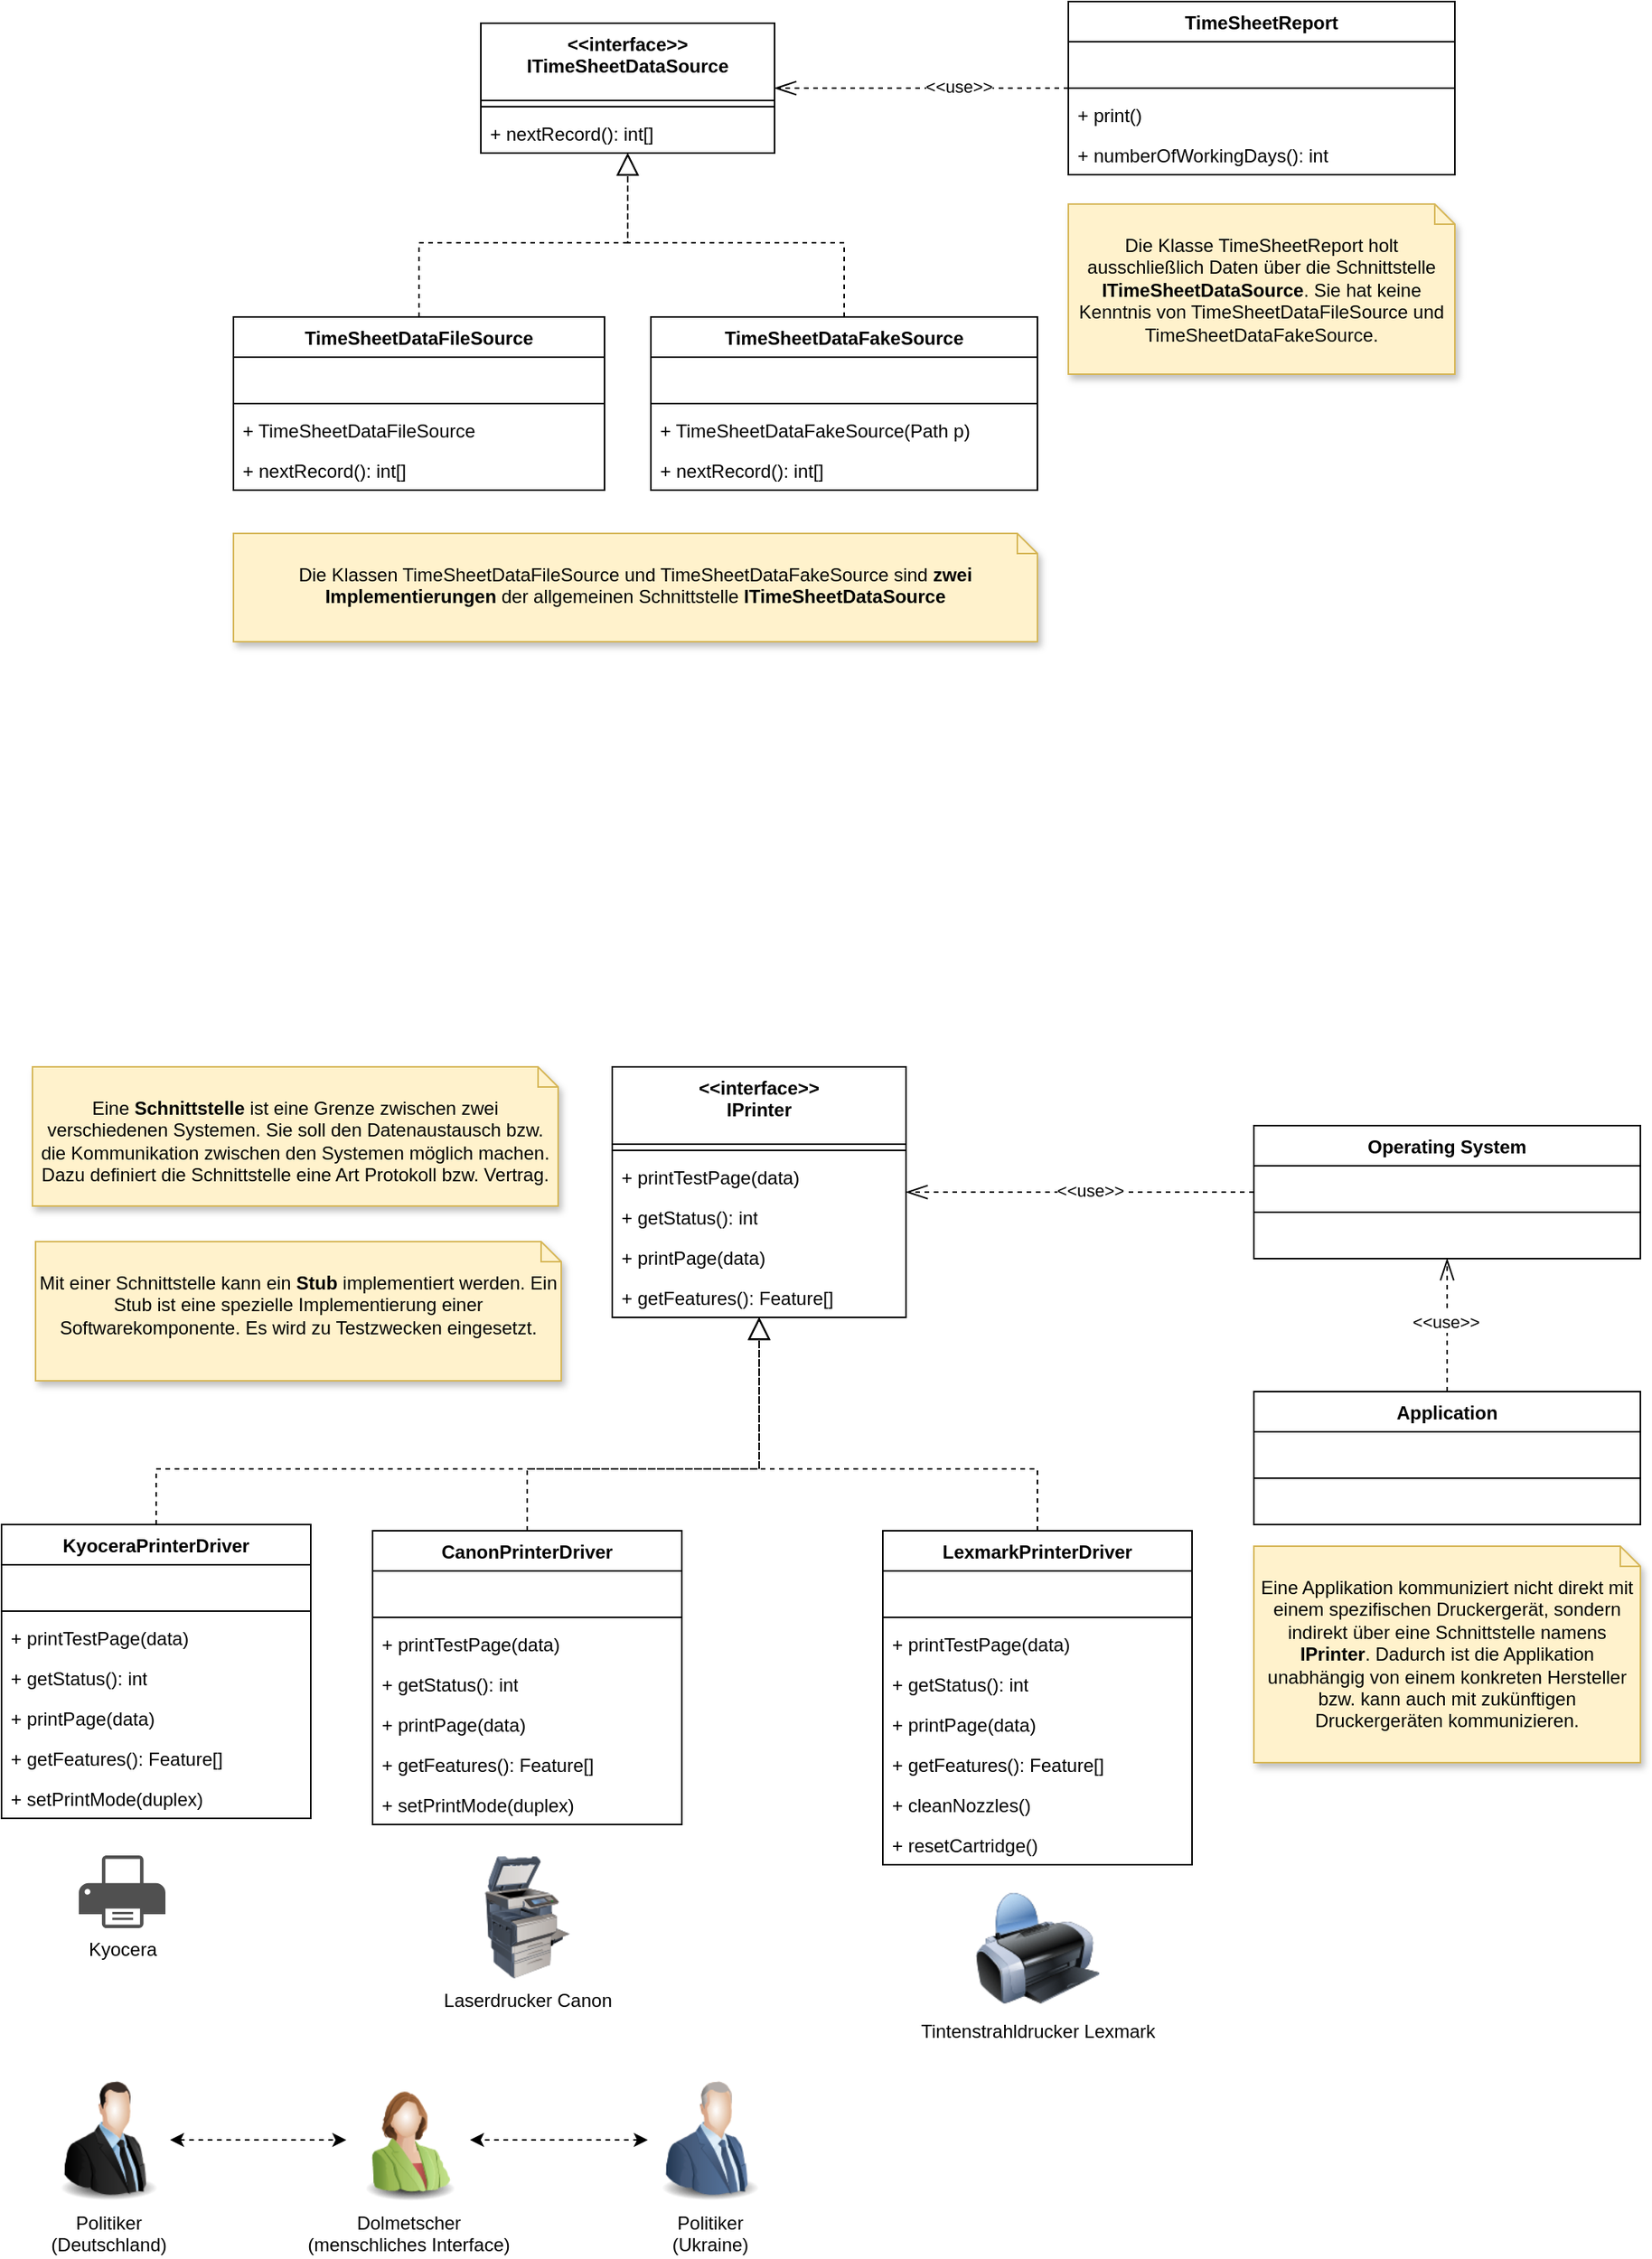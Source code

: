 <mxfile version="22.0.3" type="device">
  <diagram name="Seite-1" id="P_i2_rNFyiEeg7KbdnCs">
    <mxGraphModel dx="932" dy="475" grid="0" gridSize="10" guides="1" tooltips="1" connect="1" arrows="1" fold="1" page="1" pageScale="1" pageWidth="1169" pageHeight="827" math="0" shadow="0">
      <root>
        <mxCell id="0" />
        <mxCell id="1" parent="0" />
        <mxCell id="fiV_KCNM--oEto0AOW71-1" value="&amp;lt;&amp;lt;interface&amp;gt;&amp;gt;&lt;br&gt;ITimeSheetDataSource" style="swimlane;fontStyle=1;align=center;verticalAlign=top;childLayout=stackLayout;horizontal=1;startSize=50;horizontalStack=0;resizeParent=1;resizeParentMax=0;resizeLast=0;collapsible=1;marginBottom=0;whiteSpace=wrap;html=1;" parent="1" vertex="1">
          <mxGeometry x="330" y="179" width="190" height="84" as="geometry" />
        </mxCell>
        <mxCell id="fiV_KCNM--oEto0AOW71-3" value="" style="line;strokeWidth=1;fillColor=none;align=left;verticalAlign=middle;spacingTop=-1;spacingLeft=3;spacingRight=3;rotatable=0;labelPosition=right;points=[];portConstraint=eastwest;strokeColor=inherit;" parent="fiV_KCNM--oEto0AOW71-1" vertex="1">
          <mxGeometry y="50" width="190" height="8" as="geometry" />
        </mxCell>
        <mxCell id="fiV_KCNM--oEto0AOW71-4" value="+ nextRecord(): int[]" style="text;strokeColor=none;fillColor=none;align=left;verticalAlign=top;spacingLeft=4;spacingRight=4;overflow=hidden;rotatable=0;points=[[0,0.5],[1,0.5]];portConstraint=eastwest;whiteSpace=wrap;html=1;" parent="fiV_KCNM--oEto0AOW71-1" vertex="1">
          <mxGeometry y="58" width="190" height="26" as="geometry" />
        </mxCell>
        <mxCell id="fiV_KCNM--oEto0AOW71-15" style="edgeStyle=orthogonalEdgeStyle;rounded=0;orthogonalLoop=1;jettySize=auto;html=1;dashed=1;endArrow=block;endFill=0;endSize=12;" parent="1" source="fiV_KCNM--oEto0AOW71-5" target="fiV_KCNM--oEto0AOW71-1" edge="1">
          <mxGeometry relative="1" as="geometry" />
        </mxCell>
        <mxCell id="fiV_KCNM--oEto0AOW71-5" value="TimeSheetDataFileSource" style="swimlane;fontStyle=1;align=center;verticalAlign=top;childLayout=stackLayout;horizontal=1;startSize=26;horizontalStack=0;resizeParent=1;resizeParentMax=0;resizeLast=0;collapsible=1;marginBottom=0;whiteSpace=wrap;html=1;" parent="1" vertex="1">
          <mxGeometry x="170" y="369" width="240" height="112" as="geometry" />
        </mxCell>
        <mxCell id="fiV_KCNM--oEto0AOW71-6" value="&amp;nbsp;" style="text;strokeColor=none;fillColor=none;align=left;verticalAlign=top;spacingLeft=4;spacingRight=4;overflow=hidden;rotatable=0;points=[[0,0.5],[1,0.5]];portConstraint=eastwest;whiteSpace=wrap;html=1;" parent="fiV_KCNM--oEto0AOW71-5" vertex="1">
          <mxGeometry y="26" width="240" height="26" as="geometry" />
        </mxCell>
        <mxCell id="fiV_KCNM--oEto0AOW71-7" value="" style="line;strokeWidth=1;fillColor=none;align=left;verticalAlign=middle;spacingTop=-1;spacingLeft=3;spacingRight=3;rotatable=0;labelPosition=right;points=[];portConstraint=eastwest;strokeColor=inherit;" parent="fiV_KCNM--oEto0AOW71-5" vertex="1">
          <mxGeometry y="52" width="240" height="8" as="geometry" />
        </mxCell>
        <mxCell id="fiV_KCNM--oEto0AOW71-14" value="+ TimeSheetDataFileSource" style="text;strokeColor=none;fillColor=none;align=left;verticalAlign=top;spacingLeft=4;spacingRight=4;overflow=hidden;rotatable=0;points=[[0,0.5],[1,0.5]];portConstraint=eastwest;whiteSpace=wrap;html=1;" parent="fiV_KCNM--oEto0AOW71-5" vertex="1">
          <mxGeometry y="60" width="240" height="26" as="geometry" />
        </mxCell>
        <mxCell id="fiV_KCNM--oEto0AOW71-8" value="+ nextRecord(): int[]" style="text;strokeColor=none;fillColor=none;align=left;verticalAlign=top;spacingLeft=4;spacingRight=4;overflow=hidden;rotatable=0;points=[[0,0.5],[1,0.5]];portConstraint=eastwest;whiteSpace=wrap;html=1;" parent="fiV_KCNM--oEto0AOW71-5" vertex="1">
          <mxGeometry y="86" width="240" height="26" as="geometry" />
        </mxCell>
        <mxCell id="fiV_KCNM--oEto0AOW71-16" style="edgeStyle=orthogonalEdgeStyle;rounded=0;orthogonalLoop=1;jettySize=auto;html=1;dashed=1;endArrow=block;endFill=0;endSize=12;" parent="1" source="fiV_KCNM--oEto0AOW71-9" target="fiV_KCNM--oEto0AOW71-1" edge="1">
          <mxGeometry relative="1" as="geometry" />
        </mxCell>
        <mxCell id="fiV_KCNM--oEto0AOW71-9" value="TimeSheetDataFakeSource" style="swimlane;fontStyle=1;align=center;verticalAlign=top;childLayout=stackLayout;horizontal=1;startSize=26;horizontalStack=0;resizeParent=1;resizeParentMax=0;resizeLast=0;collapsible=1;marginBottom=0;whiteSpace=wrap;html=1;" parent="1" vertex="1">
          <mxGeometry x="440" y="369" width="250" height="112" as="geometry" />
        </mxCell>
        <mxCell id="fiV_KCNM--oEto0AOW71-10" value="&amp;nbsp;" style="text;strokeColor=none;fillColor=none;align=left;verticalAlign=top;spacingLeft=4;spacingRight=4;overflow=hidden;rotatable=0;points=[[0,0.5],[1,0.5]];portConstraint=eastwest;whiteSpace=wrap;html=1;" parent="fiV_KCNM--oEto0AOW71-9" vertex="1">
          <mxGeometry y="26" width="250" height="26" as="geometry" />
        </mxCell>
        <mxCell id="fiV_KCNM--oEto0AOW71-11" value="" style="line;strokeWidth=1;fillColor=none;align=left;verticalAlign=middle;spacingTop=-1;spacingLeft=3;spacingRight=3;rotatable=0;labelPosition=right;points=[];portConstraint=eastwest;strokeColor=inherit;" parent="fiV_KCNM--oEto0AOW71-9" vertex="1">
          <mxGeometry y="52" width="250" height="8" as="geometry" />
        </mxCell>
        <mxCell id="fiV_KCNM--oEto0AOW71-12" value="+ TimeSheetDataFakeSource(Path p)" style="text;strokeColor=none;fillColor=none;align=left;verticalAlign=top;spacingLeft=4;spacingRight=4;overflow=hidden;rotatable=0;points=[[0,0.5],[1,0.5]];portConstraint=eastwest;whiteSpace=wrap;html=1;" parent="fiV_KCNM--oEto0AOW71-9" vertex="1">
          <mxGeometry y="60" width="250" height="26" as="geometry" />
        </mxCell>
        <mxCell id="fiV_KCNM--oEto0AOW71-13" value="+ nextRecord(): int[]" style="text;strokeColor=none;fillColor=none;align=left;verticalAlign=top;spacingLeft=4;spacingRight=4;overflow=hidden;rotatable=0;points=[[0,0.5],[1,0.5]];portConstraint=eastwest;whiteSpace=wrap;html=1;" parent="fiV_KCNM--oEto0AOW71-9" vertex="1">
          <mxGeometry y="86" width="250" height="26" as="geometry" />
        </mxCell>
        <mxCell id="fiV_KCNM--oEto0AOW71-25" style="edgeStyle=orthogonalEdgeStyle;rounded=0;orthogonalLoop=1;jettySize=auto;html=1;dashed=1;endArrow=openThin;endFill=0;endSize=12;" parent="1" source="fiV_KCNM--oEto0AOW71-20" target="fiV_KCNM--oEto0AOW71-1" edge="1">
          <mxGeometry relative="1" as="geometry" />
        </mxCell>
        <mxCell id="fiV_KCNM--oEto0AOW71-26" value="&amp;lt;&amp;lt;use&amp;gt;&amp;gt;" style="edgeLabel;html=1;align=center;verticalAlign=middle;resizable=0;points=[];" parent="fiV_KCNM--oEto0AOW71-25" vertex="1" connectable="0">
          <mxGeometry x="-0.25" y="-1" relative="1" as="geometry">
            <mxPoint as="offset" />
          </mxGeometry>
        </mxCell>
        <mxCell id="fiV_KCNM--oEto0AOW71-20" value="TimeSheetReport" style="swimlane;fontStyle=1;align=center;verticalAlign=top;childLayout=stackLayout;horizontal=1;startSize=26;horizontalStack=0;resizeParent=1;resizeParentMax=0;resizeLast=0;collapsible=1;marginBottom=0;whiteSpace=wrap;html=1;" parent="1" vertex="1">
          <mxGeometry x="710" y="165" width="250" height="112" as="geometry" />
        </mxCell>
        <mxCell id="fiV_KCNM--oEto0AOW71-21" value="&amp;nbsp;" style="text;strokeColor=none;fillColor=none;align=left;verticalAlign=top;spacingLeft=4;spacingRight=4;overflow=hidden;rotatable=0;points=[[0,0.5],[1,0.5]];portConstraint=eastwest;whiteSpace=wrap;html=1;" parent="fiV_KCNM--oEto0AOW71-20" vertex="1">
          <mxGeometry y="26" width="250" height="26" as="geometry" />
        </mxCell>
        <mxCell id="fiV_KCNM--oEto0AOW71-22" value="" style="line;strokeWidth=1;fillColor=none;align=left;verticalAlign=middle;spacingTop=-1;spacingLeft=3;spacingRight=3;rotatable=0;labelPosition=right;points=[];portConstraint=eastwest;strokeColor=inherit;" parent="fiV_KCNM--oEto0AOW71-20" vertex="1">
          <mxGeometry y="52" width="250" height="8" as="geometry" />
        </mxCell>
        <mxCell id="fiV_KCNM--oEto0AOW71-24" value="+ print()" style="text;strokeColor=none;fillColor=none;align=left;verticalAlign=top;spacingLeft=4;spacingRight=4;overflow=hidden;rotatable=0;points=[[0,0.5],[1,0.5]];portConstraint=eastwest;whiteSpace=wrap;html=1;" parent="fiV_KCNM--oEto0AOW71-20" vertex="1">
          <mxGeometry y="60" width="250" height="26" as="geometry" />
        </mxCell>
        <mxCell id="GC-jL7Glso39ytdHU0xU-1" value="+ numberOfWorkingDays(): int" style="text;strokeColor=none;fillColor=none;align=left;verticalAlign=top;spacingLeft=4;spacingRight=4;overflow=hidden;rotatable=0;points=[[0,0.5],[1,0.5]];portConstraint=eastwest;whiteSpace=wrap;html=1;" vertex="1" parent="fiV_KCNM--oEto0AOW71-20">
          <mxGeometry y="86" width="250" height="26" as="geometry" />
        </mxCell>
        <mxCell id="fiV_KCNM--oEto0AOW71-27" value="Die Klassen TimeSheetDataFileSource und TimeSheetDataFakeSource sind &lt;b&gt;zwei Implementierungen &lt;/b&gt;der allgemeinen Schnittstelle &lt;b&gt;ITimeSheetDataSource&lt;/b&gt;" style="shape=note2;boundedLbl=1;whiteSpace=wrap;html=1;size=13;verticalAlign=top;align=center;fillColor=#fff2cc;strokeColor=#d6b656;shadow=1;" parent="1" vertex="1">
          <mxGeometry x="170" y="509" width="520" height="70" as="geometry" />
        </mxCell>
        <mxCell id="fiV_KCNM--oEto0AOW71-28" value="Die Klasse TimeSheetReport holt ausschließlich Daten über die Schnittstelle &lt;b&gt;ITimeSheetDataSource&lt;/b&gt;. Sie hat keine Kenntnis von TimeSheetDataFileSource und TimeSheetDataFakeSource." style="shape=note2;boundedLbl=1;whiteSpace=wrap;html=1;size=13;verticalAlign=top;align=center;fillColor=#fff2cc;strokeColor=#d6b656;shadow=1;" parent="1" vertex="1">
          <mxGeometry x="710" y="296" width="250" height="110" as="geometry" />
        </mxCell>
        <mxCell id="fiV_KCNM--oEto0AOW71-29" value="Tintenstrahldrucker Lexmark" style="image;html=1;image=img/lib/clip_art/computers/Printer_128x128.png" parent="1" vertex="1">
          <mxGeometry x="650" y="1384" width="80" height="80" as="geometry" />
        </mxCell>
        <mxCell id="fiV_KCNM--oEto0AOW71-30" value="Laserdrucker Canon" style="image;html=1;image=img/lib/clip_art/computers/Printer_Commercial_128x128.png" parent="1" vertex="1">
          <mxGeometry x="320" y="1364" width="80" height="80" as="geometry" />
        </mxCell>
        <mxCell id="fiV_KCNM--oEto0AOW71-31" value="&amp;lt;&amp;lt;interface&amp;gt;&amp;gt;&lt;br&gt;IPrinter" style="swimlane;fontStyle=1;align=center;verticalAlign=top;childLayout=stackLayout;horizontal=1;startSize=50;horizontalStack=0;resizeParent=1;resizeParentMax=0;resizeLast=0;collapsible=1;marginBottom=0;whiteSpace=wrap;html=1;" parent="1" vertex="1">
          <mxGeometry x="415" y="854" width="190" height="162" as="geometry" />
        </mxCell>
        <mxCell id="fiV_KCNM--oEto0AOW71-32" value="" style="line;strokeWidth=1;fillColor=none;align=left;verticalAlign=middle;spacingTop=-1;spacingLeft=3;spacingRight=3;rotatable=0;labelPosition=right;points=[];portConstraint=eastwest;strokeColor=inherit;" parent="fiV_KCNM--oEto0AOW71-31" vertex="1">
          <mxGeometry y="50" width="190" height="8" as="geometry" />
        </mxCell>
        <mxCell id="fiV_KCNM--oEto0AOW71-33" value="+ printTestPage(data)" style="text;strokeColor=none;fillColor=none;align=left;verticalAlign=top;spacingLeft=4;spacingRight=4;overflow=hidden;rotatable=0;points=[[0,0.5],[1,0.5]];portConstraint=eastwest;whiteSpace=wrap;html=1;" parent="fiV_KCNM--oEto0AOW71-31" vertex="1">
          <mxGeometry y="58" width="190" height="26" as="geometry" />
        </mxCell>
        <mxCell id="fiV_KCNM--oEto0AOW71-34" value="+ getStatus(): int" style="text;strokeColor=none;fillColor=none;align=left;verticalAlign=top;spacingLeft=4;spacingRight=4;overflow=hidden;rotatable=0;points=[[0,0.5],[1,0.5]];portConstraint=eastwest;whiteSpace=wrap;html=1;" parent="fiV_KCNM--oEto0AOW71-31" vertex="1">
          <mxGeometry y="84" width="190" height="26" as="geometry" />
        </mxCell>
        <mxCell id="fiV_KCNM--oEto0AOW71-35" value="+ printPage(data)" style="text;strokeColor=none;fillColor=none;align=left;verticalAlign=top;spacingLeft=4;spacingRight=4;overflow=hidden;rotatable=0;points=[[0,0.5],[1,0.5]];portConstraint=eastwest;whiteSpace=wrap;html=1;" parent="fiV_KCNM--oEto0AOW71-31" vertex="1">
          <mxGeometry y="110" width="190" height="26" as="geometry" />
        </mxCell>
        <mxCell id="fiV_KCNM--oEto0AOW71-36" value="+ getFeatures(): Feature[]" style="text;strokeColor=none;fillColor=none;align=left;verticalAlign=top;spacingLeft=4;spacingRight=4;overflow=hidden;rotatable=0;points=[[0,0.5],[1,0.5]];portConstraint=eastwest;whiteSpace=wrap;html=1;" parent="fiV_KCNM--oEto0AOW71-31" vertex="1">
          <mxGeometry y="136" width="190" height="26" as="geometry" />
        </mxCell>
        <mxCell id="fiV_KCNM--oEto0AOW71-47" style="edgeStyle=orthogonalEdgeStyle;rounded=0;orthogonalLoop=1;jettySize=auto;html=1;exitX=0.5;exitY=0;exitDx=0;exitDy=0;dashed=1;endArrow=block;endFill=0;endSize=12;" parent="1" source="fiV_KCNM--oEto0AOW71-37" target="fiV_KCNM--oEto0AOW71-31" edge="1">
          <mxGeometry relative="1" as="geometry">
            <Array as="points">
              <mxPoint x="690" y="1114" />
              <mxPoint x="510" y="1114" />
            </Array>
          </mxGeometry>
        </mxCell>
        <mxCell id="fiV_KCNM--oEto0AOW71-37" value="LexmarkPrinterDriver" style="swimlane;fontStyle=1;align=center;verticalAlign=top;childLayout=stackLayout;horizontal=1;startSize=26;horizontalStack=0;resizeParent=1;resizeParentMax=0;resizeLast=0;collapsible=1;marginBottom=0;whiteSpace=wrap;html=1;" parent="1" vertex="1">
          <mxGeometry x="590" y="1154" width="200" height="216" as="geometry" />
        </mxCell>
        <mxCell id="fiV_KCNM--oEto0AOW71-38" value="&amp;nbsp;" style="text;strokeColor=none;fillColor=none;align=left;verticalAlign=top;spacingLeft=4;spacingRight=4;overflow=hidden;rotatable=0;points=[[0,0.5],[1,0.5]];portConstraint=eastwest;whiteSpace=wrap;html=1;" parent="fiV_KCNM--oEto0AOW71-37" vertex="1">
          <mxGeometry y="26" width="200" height="26" as="geometry" />
        </mxCell>
        <mxCell id="fiV_KCNM--oEto0AOW71-39" value="" style="line;strokeWidth=1;fillColor=none;align=left;verticalAlign=middle;spacingTop=-1;spacingLeft=3;spacingRight=3;rotatable=0;labelPosition=right;points=[];portConstraint=eastwest;strokeColor=inherit;" parent="fiV_KCNM--oEto0AOW71-37" vertex="1">
          <mxGeometry y="52" width="200" height="8" as="geometry" />
        </mxCell>
        <mxCell id="fiV_KCNM--oEto0AOW71-41" value="+ printTestPage(data)" style="text;strokeColor=none;fillColor=none;align=left;verticalAlign=top;spacingLeft=4;spacingRight=4;overflow=hidden;rotatable=0;points=[[0,0.5],[1,0.5]];portConstraint=eastwest;whiteSpace=wrap;html=1;" parent="fiV_KCNM--oEto0AOW71-37" vertex="1">
          <mxGeometry y="60" width="200" height="26" as="geometry" />
        </mxCell>
        <mxCell id="fiV_KCNM--oEto0AOW71-42" value="+ getStatus(): int" style="text;strokeColor=none;fillColor=none;align=left;verticalAlign=top;spacingLeft=4;spacingRight=4;overflow=hidden;rotatable=0;points=[[0,0.5],[1,0.5]];portConstraint=eastwest;whiteSpace=wrap;html=1;" parent="fiV_KCNM--oEto0AOW71-37" vertex="1">
          <mxGeometry y="86" width="200" height="26" as="geometry" />
        </mxCell>
        <mxCell id="fiV_KCNM--oEto0AOW71-43" value="+ printPage(data)" style="text;strokeColor=none;fillColor=none;align=left;verticalAlign=top;spacingLeft=4;spacingRight=4;overflow=hidden;rotatable=0;points=[[0,0.5],[1,0.5]];portConstraint=eastwest;whiteSpace=wrap;html=1;" parent="fiV_KCNM--oEto0AOW71-37" vertex="1">
          <mxGeometry y="112" width="200" height="26" as="geometry" />
        </mxCell>
        <mxCell id="fiV_KCNM--oEto0AOW71-44" value="+ getFeatures(): Feature[]" style="text;strokeColor=none;fillColor=none;align=left;verticalAlign=top;spacingLeft=4;spacingRight=4;overflow=hidden;rotatable=0;points=[[0,0.5],[1,0.5]];portConstraint=eastwest;whiteSpace=wrap;html=1;" parent="fiV_KCNM--oEto0AOW71-37" vertex="1">
          <mxGeometry y="138" width="200" height="26" as="geometry" />
        </mxCell>
        <mxCell id="fiV_KCNM--oEto0AOW71-45" value="+ cleanNozzles()" style="text;strokeColor=none;fillColor=none;align=left;verticalAlign=top;spacingLeft=4;spacingRight=4;overflow=hidden;rotatable=0;points=[[0,0.5],[1,0.5]];portConstraint=eastwest;whiteSpace=wrap;html=1;" parent="fiV_KCNM--oEto0AOW71-37" vertex="1">
          <mxGeometry y="164" width="200" height="26" as="geometry" />
        </mxCell>
        <mxCell id="fiV_KCNM--oEto0AOW71-46" value="+ resetCartridge()" style="text;strokeColor=none;fillColor=none;align=left;verticalAlign=top;spacingLeft=4;spacingRight=4;overflow=hidden;rotatable=0;points=[[0,0.5],[1,0.5]];portConstraint=eastwest;whiteSpace=wrap;html=1;" parent="fiV_KCNM--oEto0AOW71-37" vertex="1">
          <mxGeometry y="190" width="200" height="26" as="geometry" />
        </mxCell>
        <mxCell id="fiV_KCNM--oEto0AOW71-59" style="edgeStyle=orthogonalEdgeStyle;rounded=0;orthogonalLoop=1;jettySize=auto;html=1;dashed=1;endArrow=block;endFill=0;endSize=12;" parent="1" source="fiV_KCNM--oEto0AOW71-49" target="fiV_KCNM--oEto0AOW71-31" edge="1">
          <mxGeometry relative="1" as="geometry">
            <Array as="points">
              <mxPoint x="360" y="1114" />
              <mxPoint x="510" y="1114" />
            </Array>
          </mxGeometry>
        </mxCell>
        <mxCell id="fiV_KCNM--oEto0AOW71-49" value="CanonPrinterDriver" style="swimlane;fontStyle=1;align=center;verticalAlign=top;childLayout=stackLayout;horizontal=1;startSize=26;horizontalStack=0;resizeParent=1;resizeParentMax=0;resizeLast=0;collapsible=1;marginBottom=0;whiteSpace=wrap;html=1;" parent="1" vertex="1">
          <mxGeometry x="260" y="1154" width="200" height="190" as="geometry" />
        </mxCell>
        <mxCell id="fiV_KCNM--oEto0AOW71-50" value="&amp;nbsp;" style="text;strokeColor=none;fillColor=none;align=left;verticalAlign=top;spacingLeft=4;spacingRight=4;overflow=hidden;rotatable=0;points=[[0,0.5],[1,0.5]];portConstraint=eastwest;whiteSpace=wrap;html=1;" parent="fiV_KCNM--oEto0AOW71-49" vertex="1">
          <mxGeometry y="26" width="200" height="26" as="geometry" />
        </mxCell>
        <mxCell id="fiV_KCNM--oEto0AOW71-51" value="" style="line;strokeWidth=1;fillColor=none;align=left;verticalAlign=middle;spacingTop=-1;spacingLeft=3;spacingRight=3;rotatable=0;labelPosition=right;points=[];portConstraint=eastwest;strokeColor=inherit;" parent="fiV_KCNM--oEto0AOW71-49" vertex="1">
          <mxGeometry y="52" width="200" height="8" as="geometry" />
        </mxCell>
        <mxCell id="fiV_KCNM--oEto0AOW71-52" value="+ printTestPage(data)" style="text;strokeColor=none;fillColor=none;align=left;verticalAlign=top;spacingLeft=4;spacingRight=4;overflow=hidden;rotatable=0;points=[[0,0.5],[1,0.5]];portConstraint=eastwest;whiteSpace=wrap;html=1;" parent="fiV_KCNM--oEto0AOW71-49" vertex="1">
          <mxGeometry y="60" width="200" height="26" as="geometry" />
        </mxCell>
        <mxCell id="fiV_KCNM--oEto0AOW71-53" value="+ getStatus(): int" style="text;strokeColor=none;fillColor=none;align=left;verticalAlign=top;spacingLeft=4;spacingRight=4;overflow=hidden;rotatable=0;points=[[0,0.5],[1,0.5]];portConstraint=eastwest;whiteSpace=wrap;html=1;" parent="fiV_KCNM--oEto0AOW71-49" vertex="1">
          <mxGeometry y="86" width="200" height="26" as="geometry" />
        </mxCell>
        <mxCell id="fiV_KCNM--oEto0AOW71-54" value="+ printPage(data)" style="text;strokeColor=none;fillColor=none;align=left;verticalAlign=top;spacingLeft=4;spacingRight=4;overflow=hidden;rotatable=0;points=[[0,0.5],[1,0.5]];portConstraint=eastwest;whiteSpace=wrap;html=1;" parent="fiV_KCNM--oEto0AOW71-49" vertex="1">
          <mxGeometry y="112" width="200" height="26" as="geometry" />
        </mxCell>
        <mxCell id="fiV_KCNM--oEto0AOW71-55" value="+ getFeatures(): Feature[]" style="text;strokeColor=none;fillColor=none;align=left;verticalAlign=top;spacingLeft=4;spacingRight=4;overflow=hidden;rotatable=0;points=[[0,0.5],[1,0.5]];portConstraint=eastwest;whiteSpace=wrap;html=1;" parent="fiV_KCNM--oEto0AOW71-49" vertex="1">
          <mxGeometry y="138" width="200" height="26" as="geometry" />
        </mxCell>
        <mxCell id="fiV_KCNM--oEto0AOW71-58" value="+ setPrintMode(duplex)" style="text;strokeColor=none;fillColor=none;align=left;verticalAlign=top;spacingLeft=4;spacingRight=4;overflow=hidden;rotatable=0;points=[[0,0.5],[1,0.5]];portConstraint=eastwest;whiteSpace=wrap;html=1;" parent="fiV_KCNM--oEto0AOW71-49" vertex="1">
          <mxGeometry y="164" width="200" height="26" as="geometry" />
        </mxCell>
        <mxCell id="fiV_KCNM--oEto0AOW71-70" style="edgeStyle=orthogonalEdgeStyle;rounded=0;orthogonalLoop=1;jettySize=auto;html=1;endArrow=openThin;dashed=1;endFill=0;endSize=12;" parent="1" source="fiV_KCNM--oEto0AOW71-66" target="fiV_KCNM--oEto0AOW71-31" edge="1">
          <mxGeometry relative="1" as="geometry" />
        </mxCell>
        <mxCell id="fiV_KCNM--oEto0AOW71-71" value="&amp;lt;&amp;lt;use&amp;gt;&amp;gt;" style="edgeLabel;html=1;align=center;verticalAlign=middle;resizable=0;points=[];" parent="fiV_KCNM--oEto0AOW71-70" vertex="1" connectable="0">
          <mxGeometry x="-0.058" y="-1" relative="1" as="geometry">
            <mxPoint as="offset" />
          </mxGeometry>
        </mxCell>
        <mxCell id="fiV_KCNM--oEto0AOW71-66" value="Operating System" style="swimlane;fontStyle=1;align=center;verticalAlign=top;childLayout=stackLayout;horizontal=1;startSize=26;horizontalStack=0;resizeParent=1;resizeParentMax=0;resizeLast=0;collapsible=1;marginBottom=0;whiteSpace=wrap;html=1;" parent="1" vertex="1">
          <mxGeometry x="830" y="892" width="250" height="86" as="geometry" />
        </mxCell>
        <mxCell id="fiV_KCNM--oEto0AOW71-67" value="&amp;nbsp;" style="text;strokeColor=none;fillColor=none;align=left;verticalAlign=top;spacingLeft=4;spacingRight=4;overflow=hidden;rotatable=0;points=[[0,0.5],[1,0.5]];portConstraint=eastwest;whiteSpace=wrap;html=1;" parent="fiV_KCNM--oEto0AOW71-66" vertex="1">
          <mxGeometry y="26" width="250" height="26" as="geometry" />
        </mxCell>
        <mxCell id="fiV_KCNM--oEto0AOW71-68" value="" style="line;strokeWidth=1;fillColor=none;align=left;verticalAlign=middle;spacingTop=-1;spacingLeft=3;spacingRight=3;rotatable=0;labelPosition=right;points=[];portConstraint=eastwest;strokeColor=inherit;" parent="fiV_KCNM--oEto0AOW71-66" vertex="1">
          <mxGeometry y="52" width="250" height="8" as="geometry" />
        </mxCell>
        <mxCell id="fiV_KCNM--oEto0AOW71-69" value="&amp;nbsp;" style="text;strokeColor=none;fillColor=none;align=left;verticalAlign=top;spacingLeft=4;spacingRight=4;overflow=hidden;rotatable=0;points=[[0,0.5],[1,0.5]];portConstraint=eastwest;whiteSpace=wrap;html=1;" parent="fiV_KCNM--oEto0AOW71-66" vertex="1">
          <mxGeometry y="60" width="250" height="26" as="geometry" />
        </mxCell>
        <mxCell id="fiV_KCNM--oEto0AOW71-76" style="edgeStyle=orthogonalEdgeStyle;rounded=0;orthogonalLoop=1;jettySize=auto;html=1;dashed=1;endArrow=openThin;endFill=0;endSize=12;" parent="1" source="fiV_KCNM--oEto0AOW71-72" target="fiV_KCNM--oEto0AOW71-66" edge="1">
          <mxGeometry relative="1" as="geometry" />
        </mxCell>
        <mxCell id="fiV_KCNM--oEto0AOW71-77" value="&amp;lt;&amp;lt;use&amp;gt;&amp;gt;" style="edgeLabel;html=1;align=center;verticalAlign=middle;resizable=0;points=[];" parent="fiV_KCNM--oEto0AOW71-76" vertex="1" connectable="0">
          <mxGeometry x="0.046" y="1" relative="1" as="geometry">
            <mxPoint as="offset" />
          </mxGeometry>
        </mxCell>
        <mxCell id="fiV_KCNM--oEto0AOW71-72" value="Application" style="swimlane;fontStyle=1;align=center;verticalAlign=top;childLayout=stackLayout;horizontal=1;startSize=26;horizontalStack=0;resizeParent=1;resizeParentMax=0;resizeLast=0;collapsible=1;marginBottom=0;whiteSpace=wrap;html=1;" parent="1" vertex="1">
          <mxGeometry x="830" y="1064" width="250" height="86" as="geometry" />
        </mxCell>
        <mxCell id="fiV_KCNM--oEto0AOW71-73" value="&amp;nbsp;" style="text;strokeColor=none;fillColor=none;align=left;verticalAlign=top;spacingLeft=4;spacingRight=4;overflow=hidden;rotatable=0;points=[[0,0.5],[1,0.5]];portConstraint=eastwest;whiteSpace=wrap;html=1;" parent="fiV_KCNM--oEto0AOW71-72" vertex="1">
          <mxGeometry y="26" width="250" height="26" as="geometry" />
        </mxCell>
        <mxCell id="fiV_KCNM--oEto0AOW71-74" value="" style="line;strokeWidth=1;fillColor=none;align=left;verticalAlign=middle;spacingTop=-1;spacingLeft=3;spacingRight=3;rotatable=0;labelPosition=right;points=[];portConstraint=eastwest;strokeColor=inherit;" parent="fiV_KCNM--oEto0AOW71-72" vertex="1">
          <mxGeometry y="52" width="250" height="8" as="geometry" />
        </mxCell>
        <mxCell id="fiV_KCNM--oEto0AOW71-75" value="&amp;nbsp;" style="text;strokeColor=none;fillColor=none;align=left;verticalAlign=top;spacingLeft=4;spacingRight=4;overflow=hidden;rotatable=0;points=[[0,0.5],[1,0.5]];portConstraint=eastwest;whiteSpace=wrap;html=1;" parent="fiV_KCNM--oEto0AOW71-72" vertex="1">
          <mxGeometry y="60" width="250" height="26" as="geometry" />
        </mxCell>
        <mxCell id="fiV_KCNM--oEto0AOW71-78" value="Eine Applikation kommuniziert nicht direkt mit einem spezifischen Druckergerät, sondern indirekt über eine Schnittstelle namens &lt;b&gt;IPrinter&lt;/b&gt;. Dadurch ist die Applikation unabhängig von einem konkreten Hersteller bzw. kann auch mit zukünftigen Druckergeräten kommunizieren." style="shape=note2;boundedLbl=1;whiteSpace=wrap;html=1;size=13;verticalAlign=top;align=center;fillColor=#fff2cc;strokeColor=#d6b656;shadow=1;" parent="1" vertex="1">
          <mxGeometry x="830" y="1164" width="250" height="140" as="geometry" />
        </mxCell>
        <mxCell id="fiV_KCNM--oEto0AOW71-80" value="Kyocera" style="sketch=0;pointerEvents=1;shadow=0;dashed=0;html=1;strokeColor=none;fillColor=#505050;labelPosition=center;verticalLabelPosition=bottom;verticalAlign=top;outlineConnect=0;align=center;shape=mxgraph.office.devices.printer;" parent="1" vertex="1">
          <mxGeometry x="70" y="1364" width="56" height="47" as="geometry" />
        </mxCell>
        <mxCell id="fiV_KCNM--oEto0AOW71-89" style="edgeStyle=orthogonalEdgeStyle;rounded=0;orthogonalLoop=1;jettySize=auto;html=1;dashed=1;endArrow=block;endFill=0;endSize=12;" parent="1" source="fiV_KCNM--oEto0AOW71-81" target="fiV_KCNM--oEto0AOW71-31" edge="1">
          <mxGeometry relative="1" as="geometry">
            <Array as="points">
              <mxPoint x="120" y="1114" />
              <mxPoint x="510" y="1114" />
            </Array>
          </mxGeometry>
        </mxCell>
        <mxCell id="fiV_KCNM--oEto0AOW71-81" value="KyoceraPrinterDriver" style="swimlane;fontStyle=1;align=center;verticalAlign=top;childLayout=stackLayout;horizontal=1;startSize=26;horizontalStack=0;resizeParent=1;resizeParentMax=0;resizeLast=0;collapsible=1;marginBottom=0;whiteSpace=wrap;html=1;" parent="1" vertex="1">
          <mxGeometry x="20" y="1150" width="200" height="190" as="geometry" />
        </mxCell>
        <mxCell id="fiV_KCNM--oEto0AOW71-82" value="&amp;nbsp;" style="text;strokeColor=none;fillColor=none;align=left;verticalAlign=top;spacingLeft=4;spacingRight=4;overflow=hidden;rotatable=0;points=[[0,0.5],[1,0.5]];portConstraint=eastwest;whiteSpace=wrap;html=1;" parent="fiV_KCNM--oEto0AOW71-81" vertex="1">
          <mxGeometry y="26" width="200" height="26" as="geometry" />
        </mxCell>
        <mxCell id="fiV_KCNM--oEto0AOW71-83" value="" style="line;strokeWidth=1;fillColor=none;align=left;verticalAlign=middle;spacingTop=-1;spacingLeft=3;spacingRight=3;rotatable=0;labelPosition=right;points=[];portConstraint=eastwest;strokeColor=inherit;" parent="fiV_KCNM--oEto0AOW71-81" vertex="1">
          <mxGeometry y="52" width="200" height="8" as="geometry" />
        </mxCell>
        <mxCell id="fiV_KCNM--oEto0AOW71-84" value="+ printTestPage(data)" style="text;strokeColor=none;fillColor=none;align=left;verticalAlign=top;spacingLeft=4;spacingRight=4;overflow=hidden;rotatable=0;points=[[0,0.5],[1,0.5]];portConstraint=eastwest;whiteSpace=wrap;html=1;" parent="fiV_KCNM--oEto0AOW71-81" vertex="1">
          <mxGeometry y="60" width="200" height="26" as="geometry" />
        </mxCell>
        <mxCell id="fiV_KCNM--oEto0AOW71-85" value="+ getStatus(): int" style="text;strokeColor=none;fillColor=none;align=left;verticalAlign=top;spacingLeft=4;spacingRight=4;overflow=hidden;rotatable=0;points=[[0,0.5],[1,0.5]];portConstraint=eastwest;whiteSpace=wrap;html=1;" parent="fiV_KCNM--oEto0AOW71-81" vertex="1">
          <mxGeometry y="86" width="200" height="26" as="geometry" />
        </mxCell>
        <mxCell id="fiV_KCNM--oEto0AOW71-86" value="+ printPage(data)" style="text;strokeColor=none;fillColor=none;align=left;verticalAlign=top;spacingLeft=4;spacingRight=4;overflow=hidden;rotatable=0;points=[[0,0.5],[1,0.5]];portConstraint=eastwest;whiteSpace=wrap;html=1;" parent="fiV_KCNM--oEto0AOW71-81" vertex="1">
          <mxGeometry y="112" width="200" height="26" as="geometry" />
        </mxCell>
        <mxCell id="fiV_KCNM--oEto0AOW71-87" value="+ getFeatures(): Feature[]" style="text;strokeColor=none;fillColor=none;align=left;verticalAlign=top;spacingLeft=4;spacingRight=4;overflow=hidden;rotatable=0;points=[[0,0.5],[1,0.5]];portConstraint=eastwest;whiteSpace=wrap;html=1;" parent="fiV_KCNM--oEto0AOW71-81" vertex="1">
          <mxGeometry y="138" width="200" height="26" as="geometry" />
        </mxCell>
        <mxCell id="fiV_KCNM--oEto0AOW71-88" value="+ setPrintMode(duplex)" style="text;strokeColor=none;fillColor=none;align=left;verticalAlign=top;spacingLeft=4;spacingRight=4;overflow=hidden;rotatable=0;points=[[0,0.5],[1,0.5]];portConstraint=eastwest;whiteSpace=wrap;html=1;" parent="fiV_KCNM--oEto0AOW71-81" vertex="1">
          <mxGeometry y="164" width="200" height="26" as="geometry" />
        </mxCell>
        <mxCell id="fiV_KCNM--oEto0AOW71-90" value="Eine &lt;b&gt;Schnittstelle &lt;/b&gt;ist eine Grenze zwischen zwei verschiedenen Systemen. Sie soll den Datenaustausch bzw. die Kommunikation zwischen den Systemen möglich machen. Dazu definiert die Schnittstelle eine Art Protokoll bzw. Vertrag." style="shape=note2;boundedLbl=1;whiteSpace=wrap;html=1;size=13;verticalAlign=top;align=center;fillColor=#fff2cc;strokeColor=#d6b656;shadow=1;" parent="1" vertex="1">
          <mxGeometry x="40" y="854" width="340" height="90" as="geometry" />
        </mxCell>
        <mxCell id="fiV_KCNM--oEto0AOW71-94" style="edgeStyle=orthogonalEdgeStyle;rounded=0;orthogonalLoop=1;jettySize=auto;html=1;startArrow=classic;startFill=1;dashed=1;" parent="1" source="fiV_KCNM--oEto0AOW71-91" target="fiV_KCNM--oEto0AOW71-93" edge="1">
          <mxGeometry relative="1" as="geometry" />
        </mxCell>
        <mxCell id="fiV_KCNM--oEto0AOW71-91" value="Politiker&lt;br&gt;(Deutschland)" style="image;html=1;image=img/lib/clip_art/people/Suit_Man_128x128.png" parent="1" vertex="1">
          <mxGeometry x="49" y="1508" width="80" height="80" as="geometry" />
        </mxCell>
        <mxCell id="fiV_KCNM--oEto0AOW71-95" style="edgeStyle=orthogonalEdgeStyle;rounded=0;orthogonalLoop=1;jettySize=auto;html=1;startArrow=classic;startFill=1;dashed=1;" parent="1" source="fiV_KCNM--oEto0AOW71-92" target="fiV_KCNM--oEto0AOW71-93" edge="1">
          <mxGeometry relative="1" as="geometry" />
        </mxCell>
        <mxCell id="fiV_KCNM--oEto0AOW71-92" value="Politiker&lt;br&gt;(Ukraine)" style="image;html=1;image=img/lib/clip_art/people/Suit_Man_Blue_128x128.png" parent="1" vertex="1">
          <mxGeometry x="438" y="1508" width="80" height="80" as="geometry" />
        </mxCell>
        <mxCell id="fiV_KCNM--oEto0AOW71-93" value="Dolmetscher&lt;br&gt;(menschliches Interface)" style="image;html=1;image=img/lib/clip_art/people/Suit_Woman_Green_128x128.png" parent="1" vertex="1">
          <mxGeometry x="243" y="1508" width="80" height="80" as="geometry" />
        </mxCell>
        <mxCell id="fiV_KCNM--oEto0AOW71-96" value="Mit einer Schnittstelle kann ein &lt;b&gt;Stub &lt;/b&gt;implementiert werden. Ein Stub ist eine spezielle Implementierung einer Softwarekomponente. Es wird zu Testzwecken eingesetzt." style="shape=note2;boundedLbl=1;whiteSpace=wrap;html=1;size=13;verticalAlign=top;align=center;fillColor=#fff2cc;strokeColor=#d6b656;shadow=1;" parent="1" vertex="1">
          <mxGeometry x="42" y="967" width="340" height="90" as="geometry" />
        </mxCell>
      </root>
    </mxGraphModel>
  </diagram>
</mxfile>
